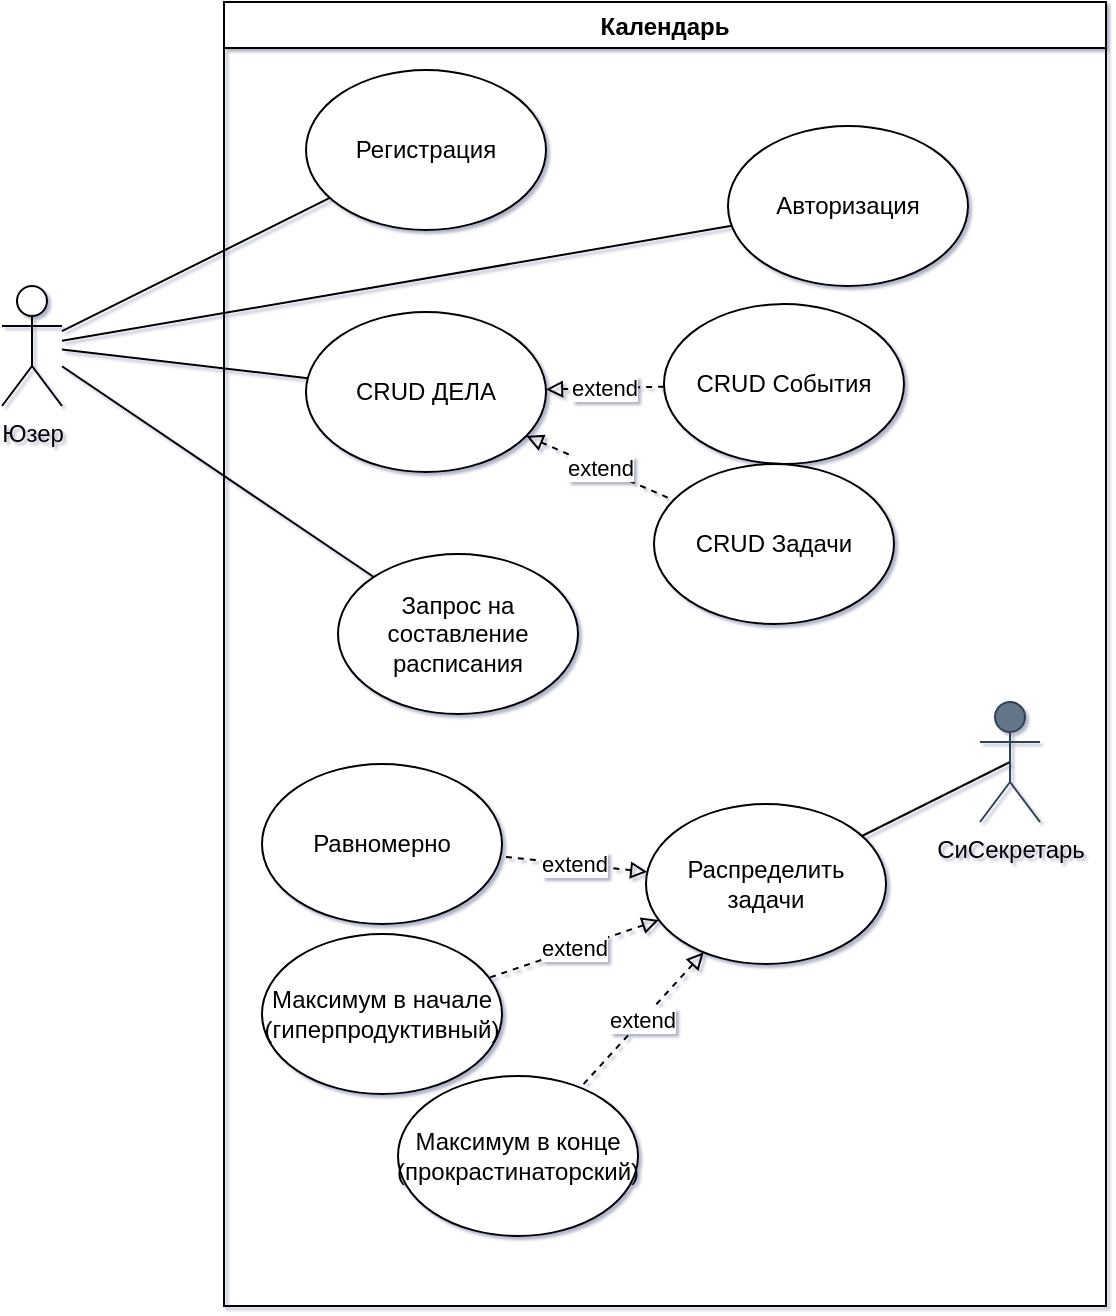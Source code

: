 <mxfile version="15.5.0" type="google"><diagram id="C5RBs43oDa-KdzZeNtuy" name="Page-1"><mxGraphModel dx="782" dy="420" grid="0" gridSize="10" guides="1" tooltips="1" connect="1" arrows="1" fold="1" page="1" pageScale="1" pageWidth="827" pageHeight="1169" math="0" shadow="1"><root><mxCell id="WIyWlLk6GJQsqaUBKTNV-0"/><mxCell id="WIyWlLk6GJQsqaUBKTNV-1" parent="WIyWlLk6GJQsqaUBKTNV-0"/><mxCell id="0qOpsGTnsE_Lq0OW50_N-16" style="rounded=0;orthogonalLoop=1;jettySize=auto;html=1;fontColor=#000000;endArrow=none;endFill=0;" parent="WIyWlLk6GJQsqaUBKTNV-1" source="0qOpsGTnsE_Lq0OW50_N-0" target="0qOpsGTnsE_Lq0OW50_N-1" edge="1"><mxGeometry relative="1" as="geometry"/></mxCell><mxCell id="0qOpsGTnsE_Lq0OW50_N-21" style="edgeStyle=none;rounded=0;orthogonalLoop=1;jettySize=auto;html=1;fontColor=#000000;endArrow=none;endFill=0;" parent="WIyWlLk6GJQsqaUBKTNV-1" source="0qOpsGTnsE_Lq0OW50_N-0" target="0qOpsGTnsE_Lq0OW50_N-19" edge="1"><mxGeometry relative="1" as="geometry"/></mxCell><mxCell id="0qOpsGTnsE_Lq0OW50_N-0" value="Юзер" style="shape=umlActor;verticalLabelPosition=bottom;verticalAlign=top;html=1;outlineConnect=0;" parent="WIyWlLk6GJQsqaUBKTNV-1" vertex="1"><mxGeometry x="47" y="157" width="30" height="60" as="geometry"/></mxCell><mxCell id="0qOpsGTnsE_Lq0OW50_N-15" value="Календарь" style="swimlane;fontColor=#000000;" parent="WIyWlLk6GJQsqaUBKTNV-1" vertex="1"><mxGeometry x="158" y="15" width="441" height="652" as="geometry"/></mxCell><mxCell id="0qOpsGTnsE_Lq0OW50_N-29" style="edgeStyle=none;rounded=0;orthogonalLoop=1;jettySize=auto;html=1;exitX=0.5;exitY=0.5;exitDx=0;exitDy=0;exitPerimeter=0;fontColor=#000000;startArrow=none;startFill=0;endArrow=none;endFill=0;" parent="0qOpsGTnsE_Lq0OW50_N-15" source="0qOpsGTnsE_Lq0OW50_N-6" target="0qOpsGTnsE_Lq0OW50_N-28" edge="1"><mxGeometry relative="1" as="geometry"/></mxCell><mxCell id="0qOpsGTnsE_Lq0OW50_N-6" value="СиСекретарь" style="shape=umlActor;verticalLabelPosition=bottom;verticalAlign=top;html=1;outlineConnect=0;fillColor=#647687;strokeColor=#314354;fontColor=#000000;" parent="0qOpsGTnsE_Lq0OW50_N-15" vertex="1"><mxGeometry x="378" y="350" width="30" height="60" as="geometry"/></mxCell><mxCell id="0qOpsGTnsE_Lq0OW50_N-2" value="CRUD События" style="ellipse;whiteSpace=wrap;html=1;" parent="0qOpsGTnsE_Lq0OW50_N-15" vertex="1"><mxGeometry x="220" y="151" width="120" height="80" as="geometry"/></mxCell><mxCell id="0qOpsGTnsE_Lq0OW50_N-3" value="&lt;div&gt;CRUD Задачи&lt;/div&gt;" style="ellipse;whiteSpace=wrap;html=1;" parent="0qOpsGTnsE_Lq0OW50_N-15" vertex="1"><mxGeometry x="215" y="231" width="120" height="80" as="geometry"/></mxCell><mxCell id="0qOpsGTnsE_Lq0OW50_N-18" value="extend" style="rounded=0;orthogonalLoop=1;jettySize=auto;html=1;fontColor=#000000;endArrow=none;endFill=0;startArrow=block;startFill=0;dashed=1;" parent="0qOpsGTnsE_Lq0OW50_N-15" source="0qOpsGTnsE_Lq0OW50_N-1" target="0qOpsGTnsE_Lq0OW50_N-3" edge="1"><mxGeometry relative="1" as="geometry"/></mxCell><mxCell id="0qOpsGTnsE_Lq0OW50_N-1" value="CRUD ДЕЛА" style="ellipse;whiteSpace=wrap;html=1;" parent="0qOpsGTnsE_Lq0OW50_N-15" vertex="1"><mxGeometry x="41" y="155" width="120" height="80" as="geometry"/></mxCell><mxCell id="0qOpsGTnsE_Lq0OW50_N-19" value="Запрос на составление расписания" style="ellipse;whiteSpace=wrap;html=1;" parent="0qOpsGTnsE_Lq0OW50_N-15" vertex="1"><mxGeometry x="57" y="276" width="120" height="80" as="geometry"/></mxCell><mxCell id="0qOpsGTnsE_Lq0OW50_N-24" value="Равномерно" style="ellipse;whiteSpace=wrap;html=1;" parent="0qOpsGTnsE_Lq0OW50_N-15" vertex="1"><mxGeometry x="19" y="381" width="120" height="80" as="geometry"/></mxCell><mxCell id="0qOpsGTnsE_Lq0OW50_N-25" value="&lt;div&gt;Максимум в начале&lt;/div&gt;&lt;div&gt;(гиперпродуктивный)&lt;br&gt;&lt;span&gt;&lt;span&gt;&lt;/span&gt;&lt;/span&gt;&lt;/div&gt;" style="ellipse;whiteSpace=wrap;html=1;" parent="0qOpsGTnsE_Lq0OW50_N-15" vertex="1"><mxGeometry x="19" y="466" width="120" height="80" as="geometry"/></mxCell><mxCell id="0qOpsGTnsE_Lq0OW50_N-27" value="extend" style="rounded=0;orthogonalLoop=1;jettySize=auto;html=1;fontColor=#000000;endArrow=none;endFill=0;startArrow=block;startFill=0;dashed=1;" parent="0qOpsGTnsE_Lq0OW50_N-15" source="0qOpsGTnsE_Lq0OW50_N-28" target="0qOpsGTnsE_Lq0OW50_N-25" edge="1"><mxGeometry relative="1" as="geometry"/></mxCell><mxCell id="0qOpsGTnsE_Lq0OW50_N-28" value="&lt;div&gt;Распределить задачи&lt;/div&gt;" style="ellipse;whiteSpace=wrap;html=1;" parent="0qOpsGTnsE_Lq0OW50_N-15" vertex="1"><mxGeometry x="211" y="401" width="120" height="80" as="geometry"/></mxCell><mxCell id="0qOpsGTnsE_Lq0OW50_N-30" value="Максимум в конце (прокрастинаторский)" style="ellipse;whiteSpace=wrap;html=1;" parent="0qOpsGTnsE_Lq0OW50_N-15" vertex="1"><mxGeometry x="87.0" y="537" width="120" height="80" as="geometry"/></mxCell><mxCell id="0qOpsGTnsE_Lq0OW50_N-31" value="extend" style="rounded=0;orthogonalLoop=1;jettySize=auto;html=1;fontColor=#000000;endArrow=none;endFill=0;startArrow=block;startFill=0;dashed=1;" parent="0qOpsGTnsE_Lq0OW50_N-15" source="0qOpsGTnsE_Lq0OW50_N-28" target="0qOpsGTnsE_Lq0OW50_N-30" edge="1"><mxGeometry relative="1" as="geometry"><mxPoint x="401.965" y="526.0" as="sourcePoint"/></mxGeometry></mxCell><mxCell id="0qOpsGTnsE_Lq0OW50_N-32" value="&lt;div&gt;Авторизация&lt;/div&gt;" style="ellipse;whiteSpace=wrap;html=1;" parent="0qOpsGTnsE_Lq0OW50_N-15" vertex="1"><mxGeometry x="252" y="62" width="120" height="80" as="geometry"/></mxCell><mxCell id="0qOpsGTnsE_Lq0OW50_N-34" value="Регистрация" style="ellipse;whiteSpace=wrap;html=1;" parent="0qOpsGTnsE_Lq0OW50_N-15" vertex="1"><mxGeometry x="41" y="34" width="120" height="80" as="geometry"/></mxCell><mxCell id="kkIOgV0q-r0ykmHjmTae-1" value="extend" style="rounded=0;orthogonalLoop=1;jettySize=auto;html=1;fontColor=#000000;endArrow=none;endFill=0;startArrow=block;startFill=0;dashed=1;" parent="0qOpsGTnsE_Lq0OW50_N-15" source="0qOpsGTnsE_Lq0OW50_N-28" target="0qOpsGTnsE_Lq0OW50_N-24" edge="1"><mxGeometry relative="1" as="geometry"><mxPoint x="227.334" y="468.889" as="sourcePoint"/><mxPoint x="142.497" y="497.889" as="targetPoint"/></mxGeometry></mxCell><mxCell id="kkIOgV0q-r0ykmHjmTae-2" value="extend" style="rounded=0;orthogonalLoop=1;jettySize=auto;html=1;fontColor=#000000;endArrow=none;endFill=0;startArrow=block;startFill=0;dashed=1;" parent="0qOpsGTnsE_Lq0OW50_N-15" source="0qOpsGTnsE_Lq0OW50_N-1" target="0qOpsGTnsE_Lq0OW50_N-2" edge="1"><mxGeometry relative="1" as="geometry"><mxPoint x="386.004" y="310.999" as="sourcePoint"/><mxPoint x="301.167" y="339.999" as="targetPoint"/></mxGeometry></mxCell><mxCell id="0qOpsGTnsE_Lq0OW50_N-33" style="edgeStyle=none;rounded=0;orthogonalLoop=1;jettySize=auto;html=1;fontColor=#000000;startArrow=none;startFill=0;endArrow=none;endFill=0;" parent="WIyWlLk6GJQsqaUBKTNV-1" source="0qOpsGTnsE_Lq0OW50_N-32" target="0qOpsGTnsE_Lq0OW50_N-0" edge="1"><mxGeometry relative="1" as="geometry"/></mxCell><mxCell id="0qOpsGTnsE_Lq0OW50_N-35" style="edgeStyle=none;rounded=0;orthogonalLoop=1;jettySize=auto;html=1;fontColor=#000000;startArrow=none;startFill=0;endArrow=none;endFill=0;" parent="WIyWlLk6GJQsqaUBKTNV-1" source="0qOpsGTnsE_Lq0OW50_N-34" target="0qOpsGTnsE_Lq0OW50_N-0" edge="1"><mxGeometry relative="1" as="geometry"/></mxCell></root></mxGraphModel></diagram></mxfile>